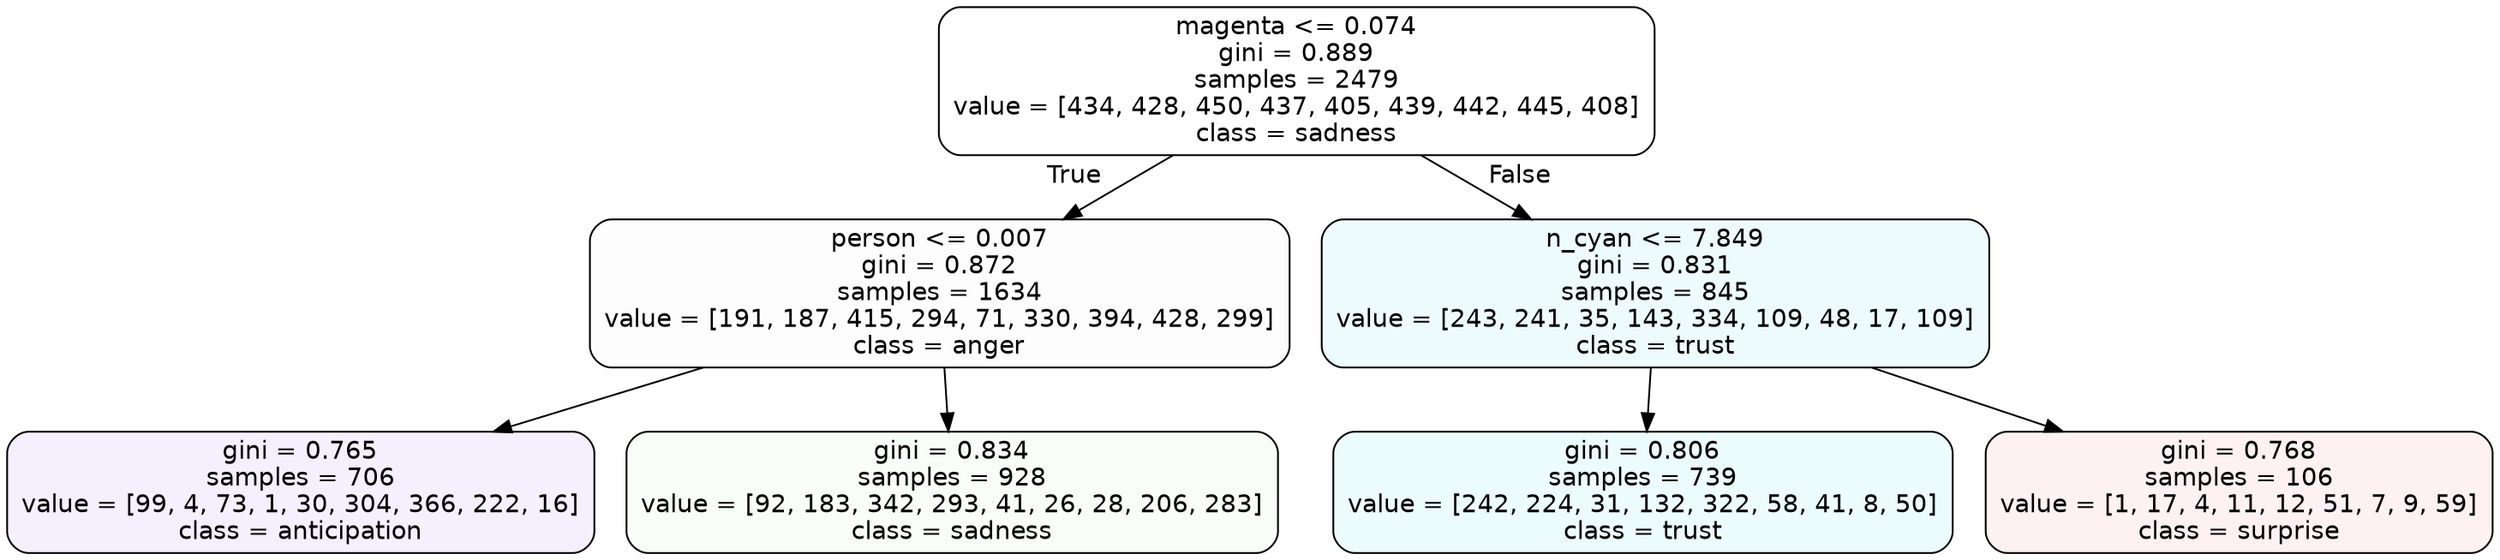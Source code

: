 digraph Tree {
node [shape=box, style="filled, rounded", color="black", fontname=helvetica] ;
edge [fontname=helvetica] ;
0 [label="magenta <= 0.074\ngini = 0.889\nsamples = 2479\nvalue = [434, 428, 450, 437, 405, 439, 442, 445, 408]\nclass = sadness", fillcolor="#64e53900"] ;
1 [label="person <= 0.007\ngini = 0.872\nsamples = 1634\nvalue = [191, 187, 415, 294, 71, 330, 394, 428, 299]\nclass = anger", fillcolor="#e539d702"] ;
0 -> 1 [labeldistance=2.5, labelangle=45, headlabel="True"] ;
2 [label="gini = 0.765\nsamples = 706\nvalue = [99, 4, 73, 1, 30, 304, 366, 222, 16]\nclass = anticipation", fillcolor="#8139e513"] ;
1 -> 2 ;
3 [label="gini = 0.834\nsamples = 928\nvalue = [92, 183, 342, 293, 41, 26, 28, 206, 283]\nclass = sadness", fillcolor="#64e5390a"] ;
1 -> 3 ;
4 [label="n_cyan <= 7.849\ngini = 0.831\nsamples = 845\nvalue = [243, 241, 35, 143, 334, 109, 48, 17, 109]\nclass = trust", fillcolor="#39d7e516"] ;
0 -> 4 [labeldistance=2.5, labelangle=-45, headlabel="False"] ;
5 [label="gini = 0.806\nsamples = 739\nvalue = [242, 224, 31, 132, 322, 58, 41, 8, 50]\nclass = trust", fillcolor="#39d7e518"] ;
4 -> 5 ;
6 [label="gini = 0.768\nsamples = 106\nvalue = [1, 17, 4, 11, 12, 51, 7, 9, 59]\nclass = surprise", fillcolor="#e5396411"] ;
4 -> 6 ;
}